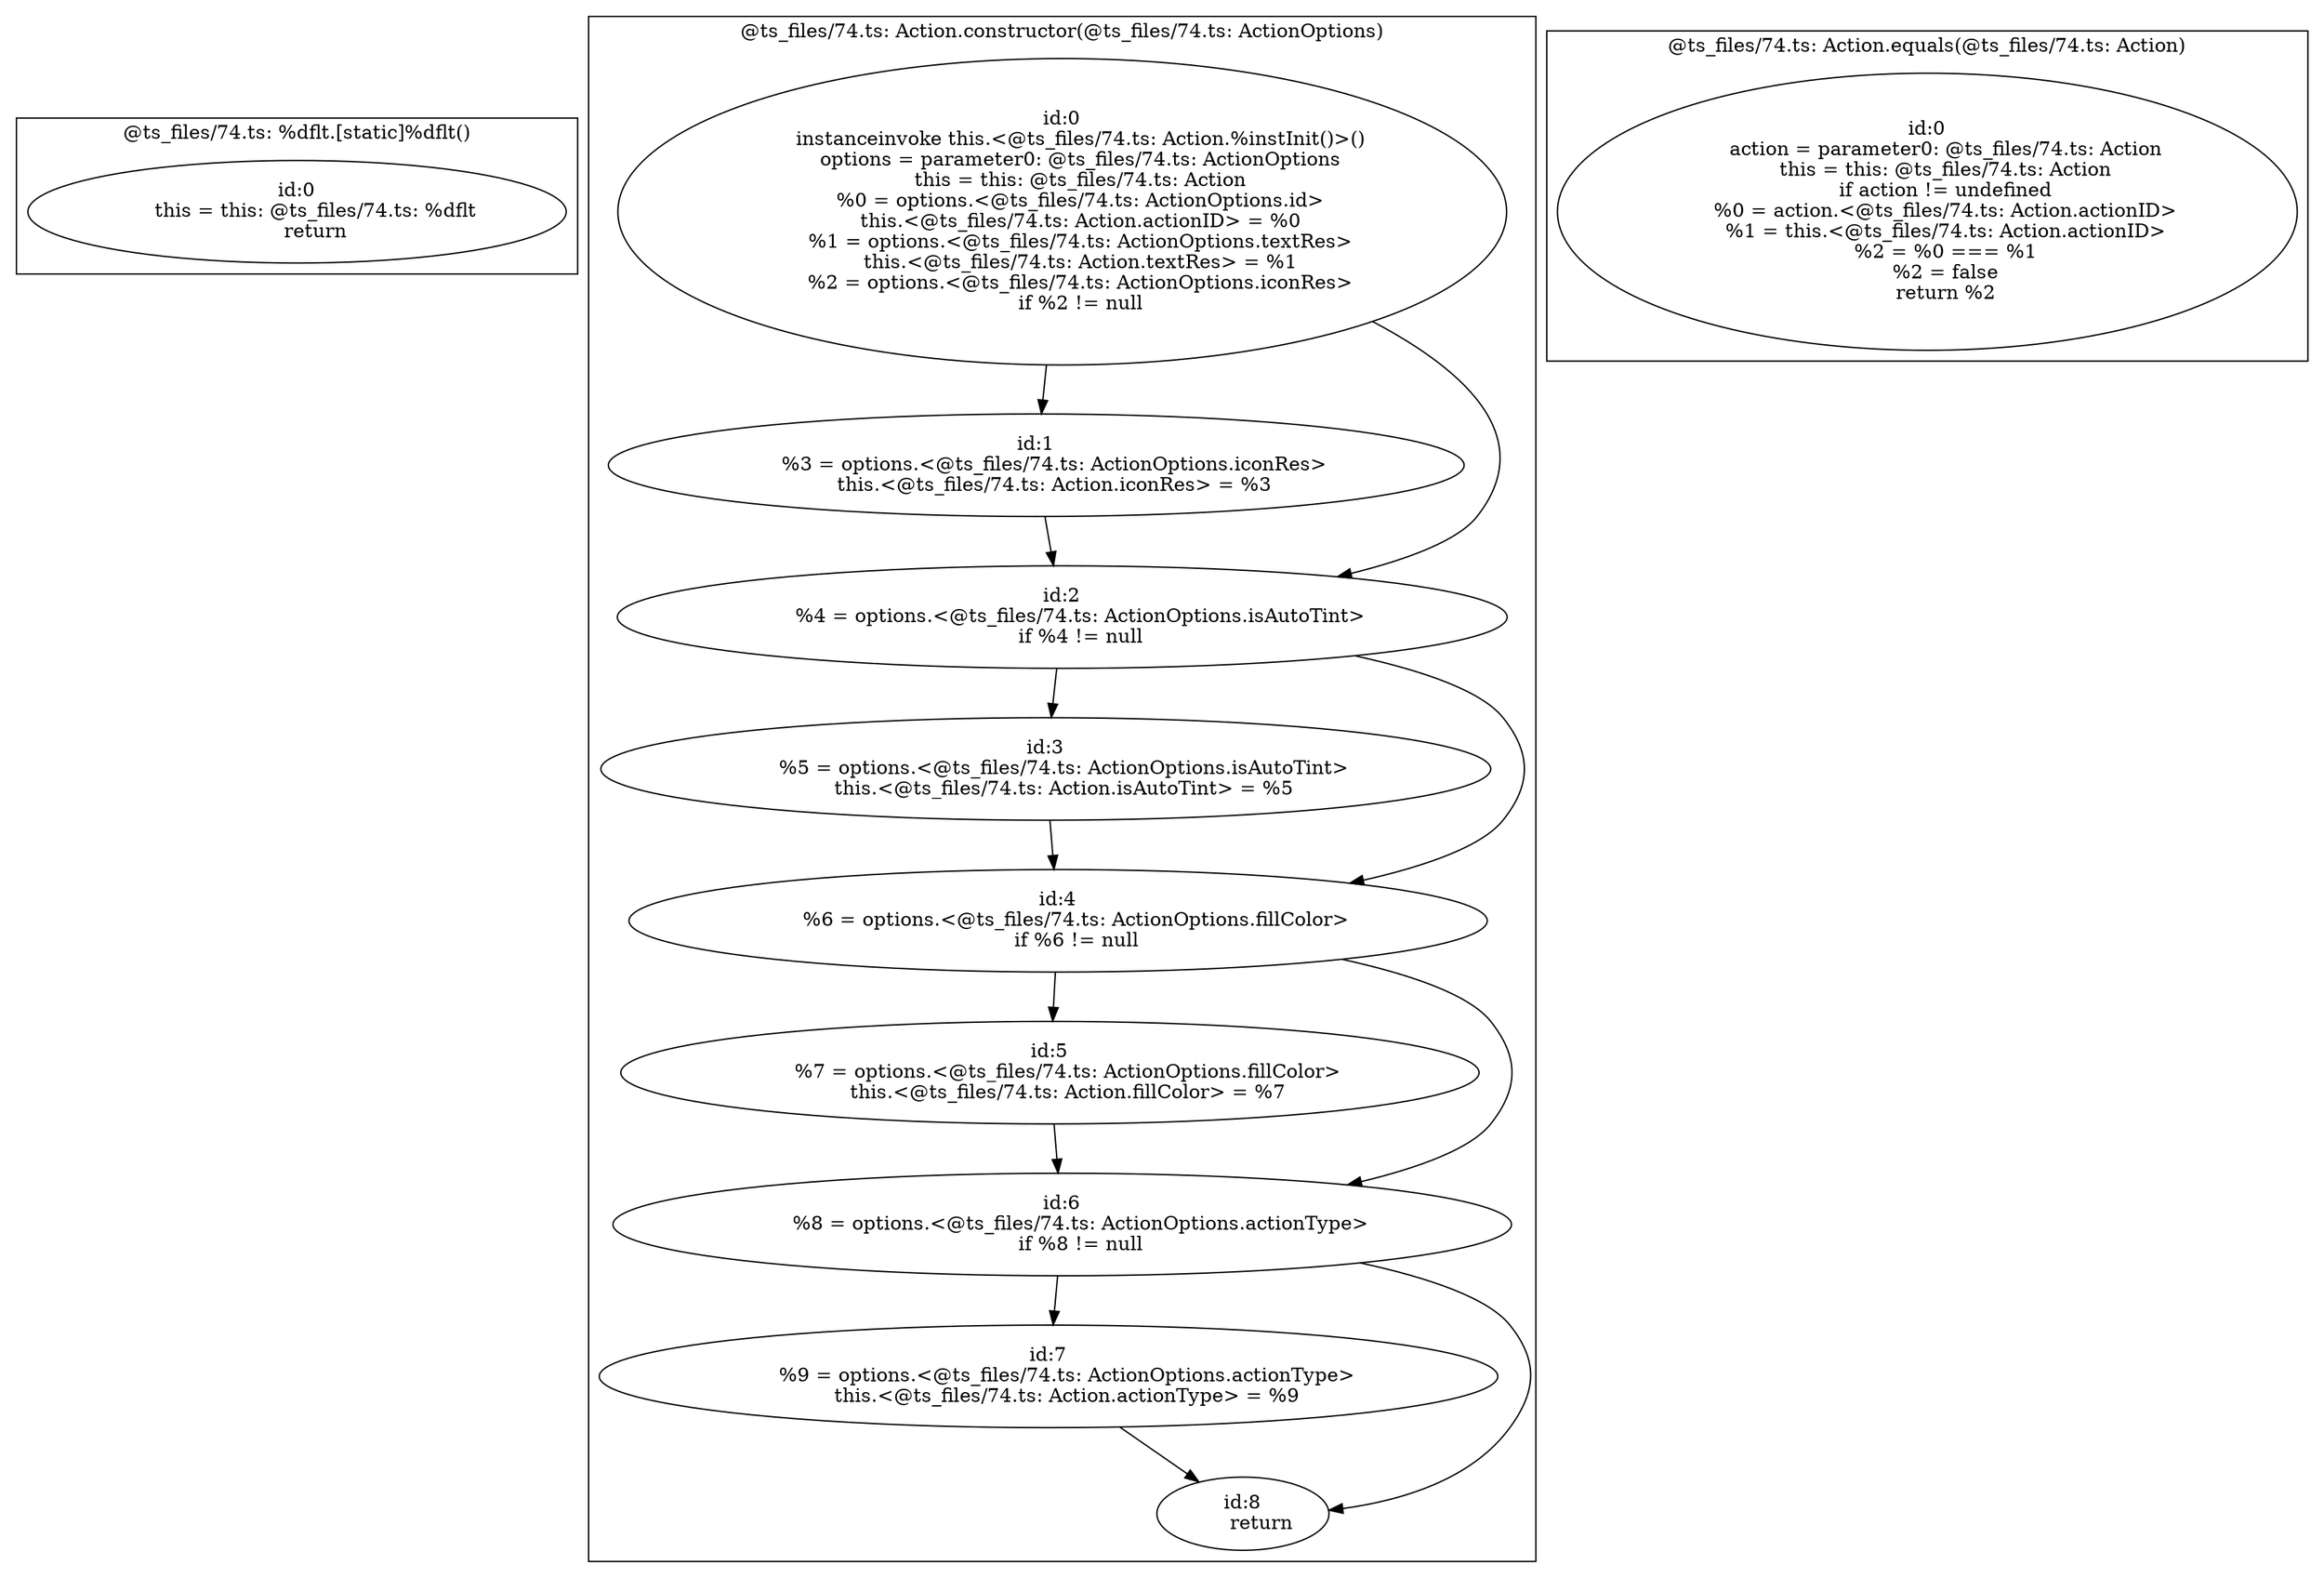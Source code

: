 digraph "74.ts" {
subgraph "cluster_@ts_files/74.ts: %dflt.[static]%dflt()" {
  label="@ts_files/74.ts: %dflt.[static]%dflt()";
  Node33270 [label="id:0
      this = this: @ts_files/74.ts: %dflt
      return"];
}
subgraph "cluster_@ts_files/74.ts: Action.constructor(@ts_files/74.ts: ActionOptions)" {
  label="@ts_files/74.ts: Action.constructor(@ts_files/74.ts: ActionOptions)";
  Node61930 [label="id:0
      instanceinvoke this.<@ts_files/74.ts: Action.%instInit()>()
      options = parameter0: @ts_files/74.ts: ActionOptions
      this = this: @ts_files/74.ts: Action
      %0 = options.<@ts_files/74.ts: ActionOptions.id>
      this.<@ts_files/74.ts: Action.actionID> = %0
      %1 = options.<@ts_files/74.ts: ActionOptions.textRes>
      this.<@ts_files/74.ts: Action.textRes> = %1
      %2 = options.<@ts_files/74.ts: ActionOptions.iconRes>
      if %2 != null"];
  Node61931 [label="id:1
      %3 = options.<@ts_files/74.ts: ActionOptions.iconRes>
      this.<@ts_files/74.ts: Action.iconRes> = %3"];
  Node61932 [label="id:2
      %4 = options.<@ts_files/74.ts: ActionOptions.isAutoTint>
      if %4 != null"];
  Node61933 [label="id:3
      %5 = options.<@ts_files/74.ts: ActionOptions.isAutoTint>
      this.<@ts_files/74.ts: Action.isAutoTint> = %5"];
  Node61934 [label="id:4
      %6 = options.<@ts_files/74.ts: ActionOptions.fillColor>
      if %6 != null"];
  Node61935 [label="id:5
      %7 = options.<@ts_files/74.ts: ActionOptions.fillColor>
      this.<@ts_files/74.ts: Action.fillColor> = %7"];
  Node61936 [label="id:6
      %8 = options.<@ts_files/74.ts: ActionOptions.actionType>
      if %8 != null"];
  Node61937 [label="id:7
      %9 = options.<@ts_files/74.ts: ActionOptions.actionType>
      this.<@ts_files/74.ts: Action.actionType> = %9"];
  Node61938 [label="id:8
      return"];
  Node61930 -> Node61931;
  Node61930 -> Node61932;
  Node61931 -> Node61932;
  Node61932 -> Node61933;
  Node61932 -> Node61934;
  Node61933 -> Node61934;
  Node61934 -> Node61935;
  Node61934 -> Node61936;
  Node61935 -> Node61936;
  Node61936 -> Node61937;
  Node61936 -> Node61938;
  Node61937 -> Node61938;
}
subgraph "cluster_@ts_files/74.ts: Action.equals(@ts_files/74.ts: Action)" {
  label="@ts_files/74.ts: Action.equals(@ts_files/74.ts: Action)";
  Node48740 [label="id:0
      action = parameter0: @ts_files/74.ts: Action
      this = this: @ts_files/74.ts: Action
      if action != undefined
      %0 = action.<@ts_files/74.ts: Action.actionID>
      %1 = this.<@ts_files/74.ts: Action.actionID>
      %2 = %0 === %1
      %2 = false
      return %2"];
}
}
